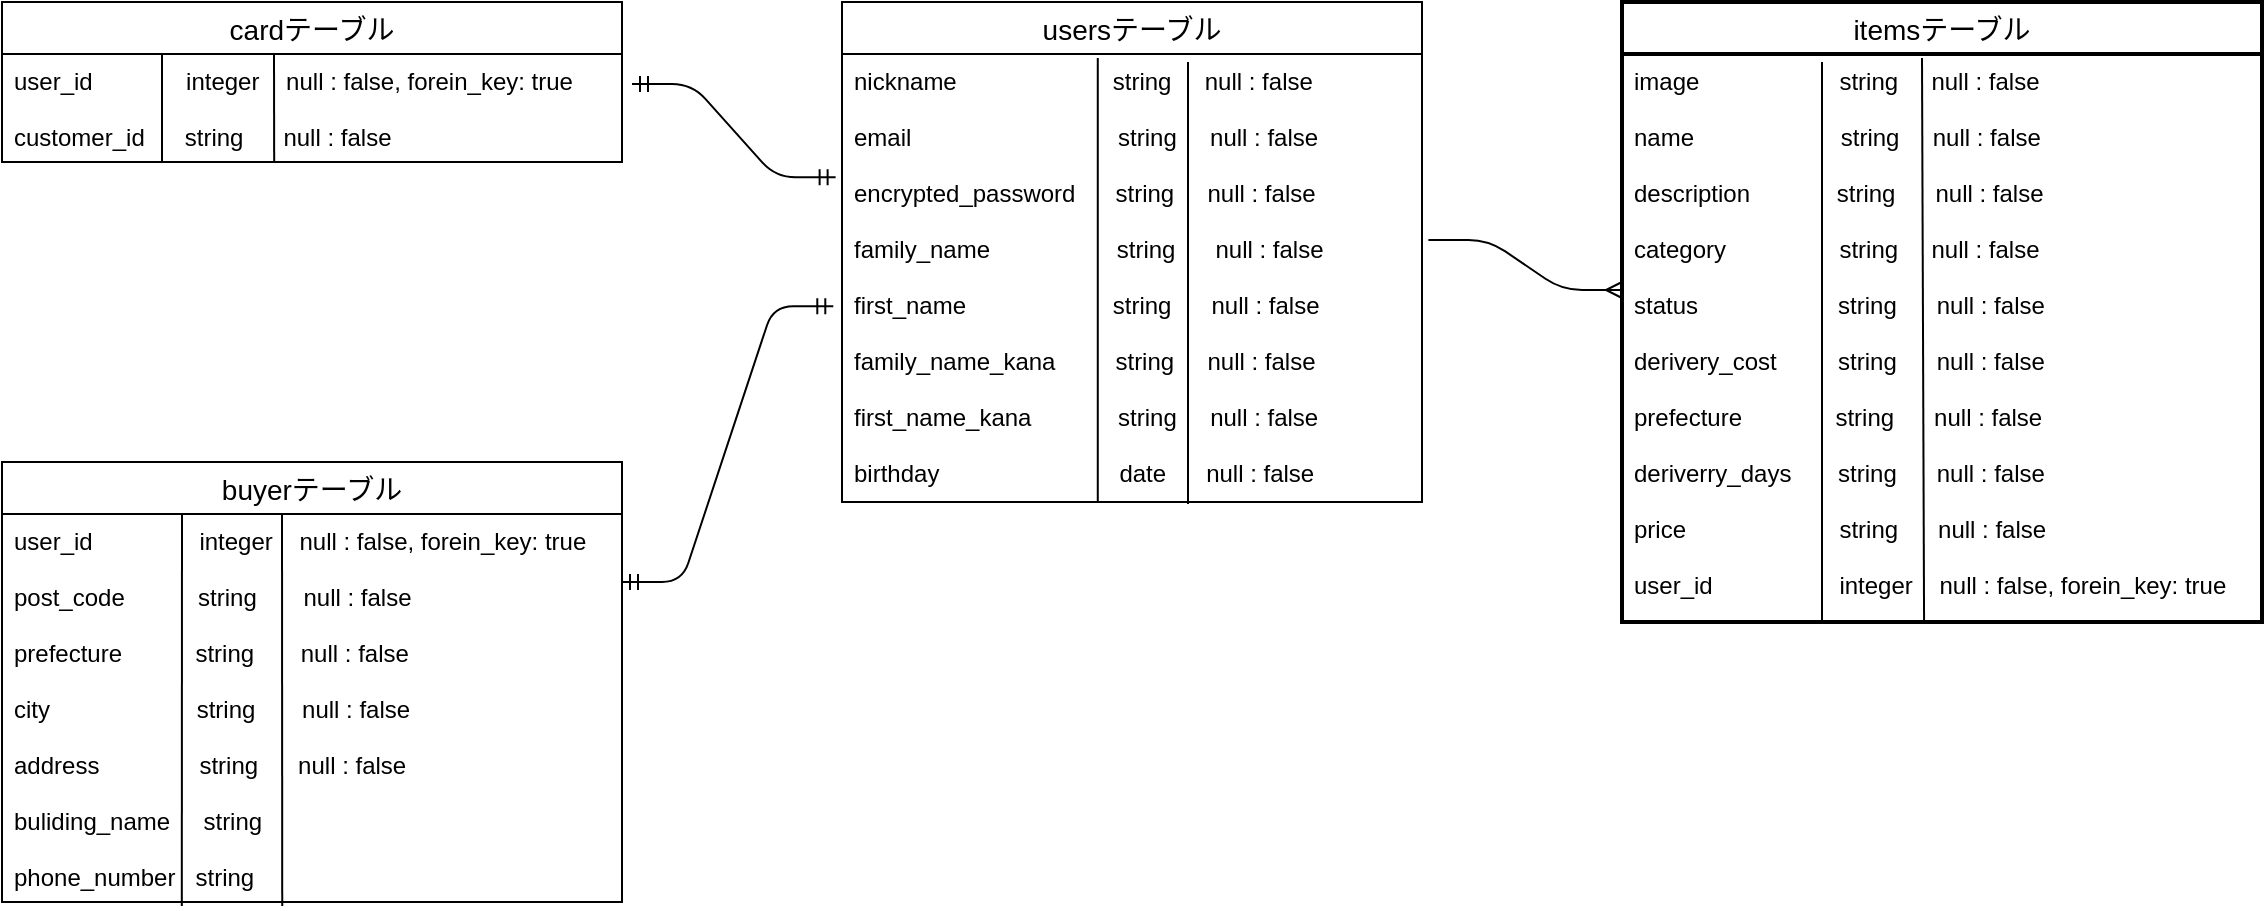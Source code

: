 <mxfile version="14.2.4" type="embed">
    <diagram id="WGAppKsVnmHuwUmyr0Xn" name="ページ1">
        <mxGraphModel dx="728" dy="680" grid="1" gridSize="10" guides="1" tooltips="1" connect="1" arrows="1" fold="1" page="1" pageScale="1" pageWidth="850" pageHeight="1100" math="0" shadow="0">
            <root>
                <mxCell id="0"/>
                <mxCell id="1" parent="0"/>
                <mxCell id="2" value="usersテーブル" style="swimlane;fontStyle=0;childLayout=stackLayout;horizontal=1;startSize=26;horizontalStack=0;resizeParent=1;resizeParentMax=0;resizeLast=0;collapsible=1;marginBottom=0;align=center;fontSize=14;" parent="1" vertex="1">
                    <mxGeometry x="490" y="160" width="290" height="250" as="geometry"/>
                </mxCell>
                <mxCell id="50" value="" style="endArrow=none;html=1;rounded=0;exitX=0.441;exitY=0.009;exitDx=0;exitDy=0;exitPerimeter=0;entryX=0.441;entryY=1;entryDx=0;entryDy=0;entryPerimeter=0;" edge="1" parent="2" source="5" target="5">
                    <mxGeometry relative="1" as="geometry">
                        <mxPoint x="120" y="26" as="sourcePoint"/>
                        <mxPoint x="280" y="26" as="targetPoint"/>
                    </mxGeometry>
                </mxCell>
                <mxCell id="5" value="nickname  　　　　       string     null : false&#10;&#10;email                               string     null : false&#10;&#10;encrypted_password      string     null : false&#10;&#10;family_name                   string      null : false&#10;&#10;first_name                      string      null : false&#10;&#10;family_name_kana         string     null : false&#10;&#10;first_name_kana             string     null : false&#10;&#10;birthday                           date      null : false&#10;&#10;&#10;&#10;&#10;" style="text;strokeColor=none;fillColor=none;spacingLeft=4;spacingRight=4;overflow=hidden;rotatable=0;points=[[0,0.5],[1,0.5]];portConstraint=eastwest;fontSize=12;" parent="2" vertex="1">
                    <mxGeometry y="26" width="290" height="224" as="geometry"/>
                </mxCell>
                <mxCell id="14" value="itemsテーブル" style="swimlane;fontStyle=0;childLayout=stackLayout;horizontal=1;startSize=26;horizontalStack=0;resizeParent=1;resizeParentMax=0;resizeLast=0;collapsible=1;marginBottom=0;align=center;fontSize=14;strokeWidth=2;" parent="1" vertex="1">
                    <mxGeometry x="880" y="160" width="320" height="310" as="geometry"/>
                </mxCell>
                <mxCell id="20" value="" style="endArrow=none;html=1;rounded=0;entryX=0.472;entryY=1.003;entryDx=0;entryDy=0;entryPerimeter=0;" parent="14" target="17" edge="1">
                    <mxGeometry relative="1" as="geometry">
                        <mxPoint x="150" y="28" as="sourcePoint"/>
                        <mxPoint x="150" y="290" as="targetPoint"/>
                    </mxGeometry>
                </mxCell>
                <mxCell id="17" value="image                     string     null : false&#10;&#10;name                      string     null : false &#10;&#10;description             string      null : false &#10;&#10;category                 string     null : false &#10;&#10;status                     string      null : false&#10;&#10;derivery_cost　　  string      null : false &#10;&#10;prefecture              string      null : false&#10;&#10;deriverry_days       string      null : false&#10;&#10;price                       string      null : false&#10;&#10;user_id                   integer    null : false, forein_key: true&#10;" style="text;strokeColor=none;fillColor=none;spacingLeft=4;spacingRight=4;overflow=hidden;rotatable=0;points=[[0,0.5],[1,0.5]];portConstraint=eastwest;fontSize=12;" parent="14" vertex="1">
                    <mxGeometry y="26" width="320" height="284" as="geometry"/>
                </mxCell>
                <mxCell id="21" value="cardテーブル" style="swimlane;fontStyle=0;childLayout=stackLayout;horizontal=1;startSize=26;horizontalStack=0;resizeParent=1;resizeParentMax=0;resizeLast=0;collapsible=1;marginBottom=0;align=center;fontSize=14;" parent="1" vertex="1">
                    <mxGeometry x="70" y="160" width="310" height="80" as="geometry"/>
                </mxCell>
                <mxCell id="26" value="" style="endArrow=none;html=1;rounded=0;" parent="21" edge="1">
                    <mxGeometry relative="1" as="geometry">
                        <mxPoint x="80" y="26" as="sourcePoint"/>
                        <mxPoint x="80" y="80" as="targetPoint"/>
                    </mxGeometry>
                </mxCell>
                <mxCell id="38" value="" style="endArrow=none;html=1;rounded=0;entryX=0.439;entryY=1;entryDx=0;entryDy=0;entryPerimeter=0;" parent="21" target="24" edge="1">
                    <mxGeometry relative="1" as="geometry">
                        <mxPoint x="136" y="26" as="sourcePoint"/>
                        <mxPoint x="300" y="26" as="targetPoint"/>
                    </mxGeometry>
                </mxCell>
                <mxCell id="24" value="user_id              integer    null : false, forein_key: true&#10;&#10;customer_id      string      null : false&#10;            " style="text;strokeColor=none;fillColor=none;spacingLeft=4;spacingRight=4;overflow=hidden;rotatable=0;points=[[0,0.5],[1,0.5]];portConstraint=eastwest;fontSize=12;" parent="21" vertex="1">
                    <mxGeometry y="26" width="310" height="54" as="geometry"/>
                </mxCell>
                <mxCell id="28" value="buyerテーブル" style="swimlane;fontStyle=0;childLayout=stackLayout;horizontal=1;startSize=26;horizontalStack=0;resizeParent=1;resizeParentMax=0;resizeLast=0;collapsible=1;marginBottom=0;align=center;fontSize=14;" parent="1" vertex="1">
                    <mxGeometry x="70" y="390" width="310" height="220" as="geometry"/>
                </mxCell>
                <mxCell id="34" value="" style="endArrow=none;html=1;rounded=0;" parent="28" edge="1">
                    <mxGeometry relative="1" as="geometry">
                        <mxPoint x="90" y="26" as="sourcePoint"/>
                        <mxPoint x="250" y="26" as="targetPoint"/>
                    </mxGeometry>
                </mxCell>
                <mxCell id="35" value="" style="endArrow=none;html=1;rounded=0;entryX=0.29;entryY=1.01;entryDx=0;entryDy=0;entryPerimeter=0;" parent="28" target="31" edge="1">
                    <mxGeometry relative="1" as="geometry">
                        <mxPoint x="90" y="26" as="sourcePoint"/>
                        <mxPoint x="250" y="26" as="targetPoint"/>
                    </mxGeometry>
                </mxCell>
                <mxCell id="36" value="" style="endArrow=none;html=1;rounded=0;entryX=0.452;entryY=1.01;entryDx=0;entryDy=0;entryPerimeter=0;" parent="28" target="31" edge="1">
                    <mxGeometry relative="1" as="geometry">
                        <mxPoint x="140" y="26" as="sourcePoint"/>
                        <mxPoint x="300" y="26" as="targetPoint"/>
                    </mxGeometry>
                </mxCell>
                <mxCell id="31" value="user_id                integer    null : false, forein_key: true  &#10;&#10;post_code           string       null : false&#10;&#10;prefecture           string       null : false&#10;&#10;city                      string       null : false&#10;   &#10;address               string      null : false&#10;  &#10;buliding_name     string   &#10;&#10;phone_number   string" style="text;strokeColor=none;fillColor=none;spacingLeft=4;spacingRight=4;overflow=hidden;rotatable=0;points=[[0,0.5],[1,0.5]];portConstraint=eastwest;fontSize=12;" parent="28" vertex="1">
                    <mxGeometry y="26" width="310" height="194" as="geometry"/>
                </mxCell>
                <mxCell id="41" value="" style="edgeStyle=entityRelationEdgeStyle;fontSize=12;html=1;endArrow=ERmandOne;startArrow=ERmandOne;entryX=-0.015;entryY=0.563;entryDx=0;entryDy=0;entryPerimeter=0;" parent="1" target="5" edge="1">
                    <mxGeometry width="100" height="100" relative="1" as="geometry">
                        <mxPoint x="380" y="450" as="sourcePoint"/>
                        <mxPoint x="480" y="350" as="targetPoint"/>
                    </mxGeometry>
                </mxCell>
                <mxCell id="42" value="" style="edgeStyle=entityRelationEdgeStyle;fontSize=12;html=1;endArrow=ERmandOne;startArrow=ERmandOne;entryX=-0.011;entryY=0.275;entryDx=0;entryDy=0;entryPerimeter=0;" parent="1" target="5" edge="1">
                    <mxGeometry width="100" height="100" relative="1" as="geometry">
                        <mxPoint x="385" y="201" as="sourcePoint"/>
                        <mxPoint x="450" y="250" as="targetPoint"/>
                    </mxGeometry>
                </mxCell>
                <mxCell id="43" value="" style="edgeStyle=entityRelationEdgeStyle;fontSize=12;html=1;endArrow=ERmany;exitX=1.011;exitY=0.415;exitDx=0;exitDy=0;exitPerimeter=0;" parent="1" source="5" edge="1">
                    <mxGeometry width="100" height="100" relative="1" as="geometry">
                        <mxPoint x="750" y="370" as="sourcePoint"/>
                        <mxPoint x="880" y="304" as="targetPoint"/>
                    </mxGeometry>
                </mxCell>
                <mxCell id="47" value="" style="endArrow=none;html=1;rounded=0;" parent="1" edge="1">
                    <mxGeometry relative="1" as="geometry">
                        <mxPoint x="980" y="190" as="sourcePoint"/>
                        <mxPoint x="980" y="469" as="targetPoint"/>
                    </mxGeometry>
                </mxCell>
                <mxCell id="51" value="" style="endArrow=none;html=1;rounded=0;" edge="1" parent="1">
                    <mxGeometry relative="1" as="geometry">
                        <mxPoint x="663" y="190" as="sourcePoint"/>
                        <mxPoint x="663" y="411" as="targetPoint"/>
                    </mxGeometry>
                </mxCell>
            </root>
        </mxGraphModel>
    </diagram>
</mxfile>